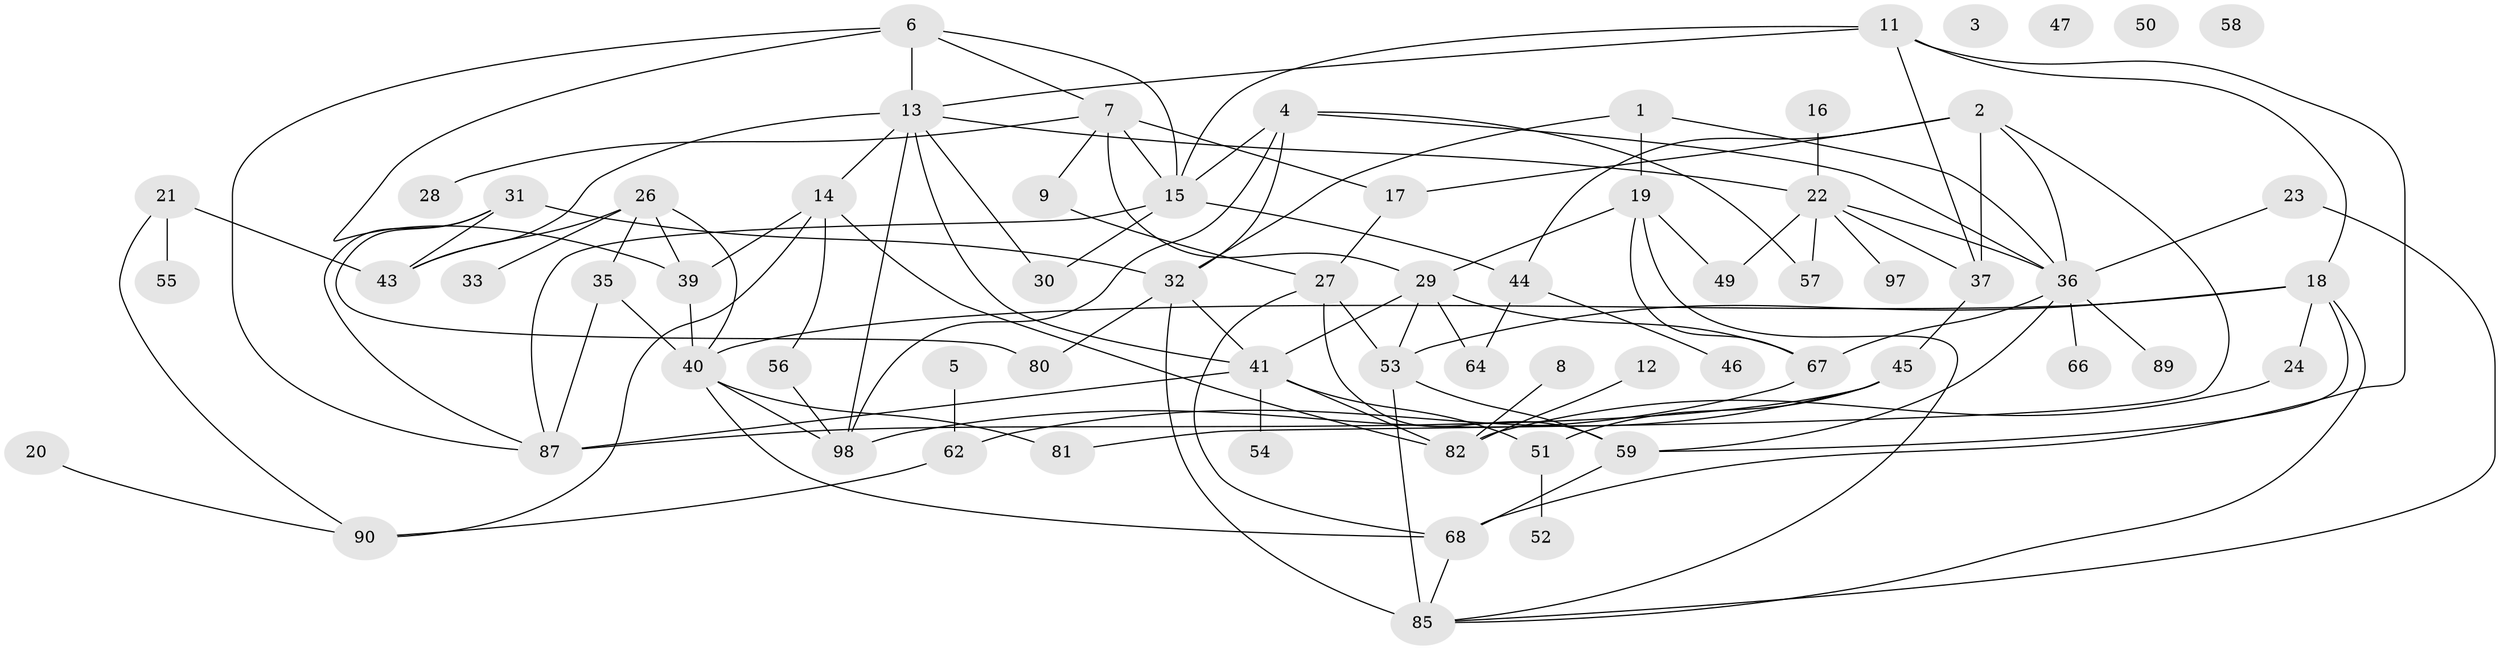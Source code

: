 // original degree distribution, {3: 0.19607843137254902, 5: 0.09803921568627451, 0: 0.0392156862745098, 1: 0.14705882352941177, 6: 0.08823529411764706, 2: 0.22549019607843138, 4: 0.19607843137254902, 7: 0.00980392156862745}
// Generated by graph-tools (version 1.1) at 2025/41/03/06/25 10:41:25]
// undirected, 67 vertices, 115 edges
graph export_dot {
graph [start="1"]
  node [color=gray90,style=filled];
  1;
  2 [super="+60"];
  3;
  4 [super="+75"];
  5;
  6 [super="+63"];
  7 [super="+10"];
  8;
  9;
  11 [super="+84"];
  12;
  13 [super="+25"];
  14 [super="+34"];
  15 [super="+74"];
  16;
  17;
  18 [super="+73"];
  19 [super="+69"];
  20;
  21 [super="+77"];
  22 [super="+65"];
  23;
  24;
  26 [super="+91"];
  27 [super="+86"];
  28;
  29 [super="+76"];
  30;
  31 [super="+94"];
  32 [super="+42"];
  33;
  35;
  36 [super="+38"];
  37 [super="+92"];
  39;
  40 [super="+95"];
  41 [super="+48"];
  43 [super="+96"];
  44 [super="+101"];
  45 [super="+79"];
  46;
  47;
  49 [super="+61"];
  50;
  51 [super="+70"];
  52;
  53 [super="+72"];
  54;
  55;
  56;
  57;
  58;
  59 [super="+93"];
  62 [super="+83"];
  64;
  66;
  67 [super="+78"];
  68 [super="+71"];
  80;
  81;
  82 [super="+99"];
  85 [super="+88"];
  87 [super="+100"];
  89;
  90;
  97;
  98 [super="+102"];
  1 -- 19;
  1 -- 36;
  1 -- 32;
  2 -- 17;
  2 -- 36;
  2 -- 81;
  2 -- 44;
  2 -- 37;
  4 -- 36;
  4 -- 57;
  4 -- 15;
  4 -- 98;
  4 -- 32;
  5 -- 62;
  6 -- 13;
  6 -- 15;
  6 -- 87;
  6 -- 39;
  6 -- 7;
  7 -- 9;
  7 -- 15;
  7 -- 17 [weight=2];
  7 -- 29;
  7 -- 28;
  8 -- 82;
  9 -- 27;
  11 -- 18;
  11 -- 13;
  11 -- 15;
  11 -- 68;
  11 -- 37;
  12 -- 82;
  13 -- 30;
  13 -- 43;
  13 -- 98 [weight=2];
  13 -- 22;
  13 -- 41;
  13 -- 14;
  14 -- 39;
  14 -- 56;
  14 -- 82;
  14 -- 90;
  15 -- 87;
  15 -- 44;
  15 -- 30;
  16 -- 22;
  17 -- 27;
  18 -- 40;
  18 -- 59;
  18 -- 85;
  18 -- 24;
  18 -- 53;
  19 -- 49;
  19 -- 67;
  19 -- 29;
  19 -- 85;
  20 -- 90;
  21 -- 55;
  21 -- 90;
  21 -- 43;
  22 -- 97;
  22 -- 57;
  22 -- 49;
  22 -- 36;
  22 -- 37;
  23 -- 36;
  23 -- 85;
  24 -- 82;
  26 -- 35;
  26 -- 43;
  26 -- 33;
  26 -- 39;
  26 -- 40;
  27 -- 68;
  27 -- 59;
  27 -- 53;
  29 -- 53;
  29 -- 64;
  29 -- 67;
  29 -- 41;
  31 -- 87;
  31 -- 32;
  31 -- 43;
  31 -- 80;
  32 -- 85 [weight=2];
  32 -- 80;
  32 -- 41;
  35 -- 87;
  35 -- 40;
  36 -- 66;
  36 -- 89 [weight=2];
  36 -- 67;
  36 -- 59;
  37 -- 45;
  39 -- 40;
  40 -- 68;
  40 -- 81;
  40 -- 98;
  41 -- 54;
  41 -- 51 [weight=2];
  41 -- 87;
  41 -- 82;
  44 -- 64;
  44 -- 46;
  45 -- 87;
  45 -- 51;
  45 -- 62;
  51 -- 52;
  53 -- 85 [weight=2];
  53 -- 59;
  56 -- 98;
  59 -- 68;
  62 -- 90;
  67 -- 98;
  68 -- 85;
}
